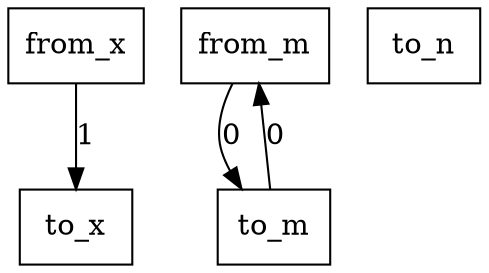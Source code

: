 digraph {
    graph [rankdir=TB
          ,bgcolor=transparent];
    node [shape=box
         ,fillcolor=white
         ,style=filled];
    0 [label=<from_x>];
    1 [label=<from_m>];
    2 [label=<to_x>];
    3 [label=<to_n>];
    4 [label=<to_m>];
    0 -> 2 [label=1];
    1 -> 4 [label=0];
    4 -> 1 [label=0];
}